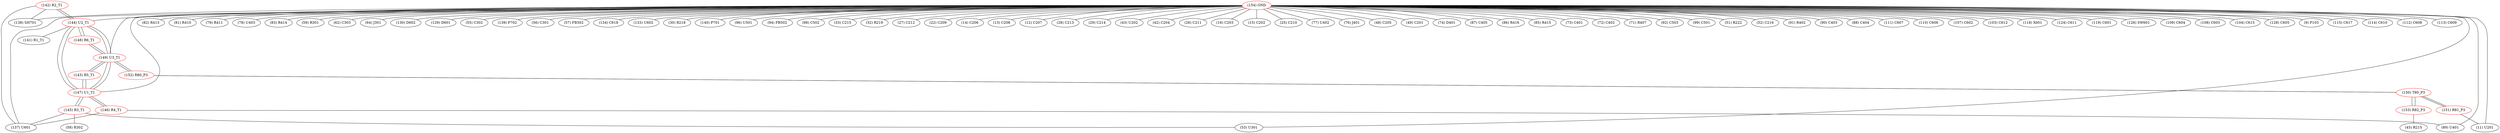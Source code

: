 graph {
	142 [label="(142) R2_T1" color=red]
	138 [label="(138) SH701"]
	137 [label="(137) U601"]
	144 [label="(144) U2_T1"]
	143 [label="(143) R5_T1" color=red]
	149 [label="(149) U3_T1"]
	147 [label="(147) U1_T1"]
	144 [label="(144) U2_T1" color=red]
	149 [label="(149) U3_T1"]
	147 [label="(147) U1_T1"]
	142 [label="(142) R2_T1"]
	141 [label="(141) R1_T1"]
	148 [label="(148) R6_T1"]
	145 [label="(145) R3_T1" color=red]
	53 [label="(53) U301"]
	137 [label="(137) U601"]
	58 [label="(58) R302"]
	147 [label="(147) U1_T1"]
	146 [label="(146) R4_T1" color=red]
	137 [label="(137) U601"]
	89 [label="(89) U401"]
	147 [label="(147) U1_T1"]
	147 [label="(147) U1_T1" color=red]
	146 [label="(146) R4_T1"]
	144 [label="(144) U2_T1"]
	149 [label="(149) U3_T1"]
	143 [label="(143) R5_T1"]
	145 [label="(145) R3_T1"]
	148 [label="(148) R6_T1" color=red]
	149 [label="(149) U3_T1"]
	144 [label="(144) U2_T1"]
	149 [label="(149) U3_T1" color=red]
	148 [label="(148) R6_T1"]
	143 [label="(143) R5_T1"]
	144 [label="(144) U2_T1"]
	147 [label="(147) U1_T1"]
	152 [label="(152) R80_P3"]
	150 [label="(150) T80_P3" color=red]
	151 [label="(151) R81_P3"]
	153 [label="(153) R82_P3"]
	152 [label="(152) R80_P3"]
	151 [label="(151) R81_P3" color=red]
	11 [label="(11) U201"]
	150 [label="(150) T80_P3"]
	152 [label="(152) R80_P3" color=red]
	149 [label="(149) U3_T1"]
	150 [label="(150) T80_P3"]
	153 [label="(153) R82_P3" color=red]
	45 [label="(45) R215"]
	150 [label="(150) T80_P3"]
	154 [label="(154) GND" color=red]
	82 [label="(82) R413"]
	81 [label="(81) R410"]
	79 [label="(79) R411"]
	78 [label="(78) U403"]
	138 [label="(138) SH701"]
	83 [label="(83) R414"]
	59 [label="(59) R301"]
	62 [label="(62) C303"]
	137 [label="(137) U601"]
	64 [label="(64) J301"]
	130 [label="(130) D602"]
	129 [label="(129) D601"]
	55 [label="(55) C302"]
	139 [label="(139) P702"]
	56 [label="(56) C301"]
	57 [label="(57) FB302"]
	53 [label="(53) U301"]
	134 [label="(134) C618"]
	133 [label="(133) U602"]
	30 [label="(30) R218"]
	140 [label="(140) P701"]
	96 [label="(96) U501"]
	94 [label="(94) FB502"]
	98 [label="(98) C502"]
	33 [label="(33) C215"]
	32 [label="(32) R219"]
	27 [label="(27) C212"]
	22 [label="(22) C209"]
	11 [label="(11) U201"]
	14 [label="(14) C206"]
	13 [label="(13) C208"]
	12 [label="(12) C207"]
	28 [label="(28) C213"]
	29 [label="(29) C214"]
	43 [label="(43) U202"]
	42 [label="(42) C204"]
	26 [label="(26) C211"]
	16 [label="(16) C203"]
	15 [label="(15) C202"]
	25 [label="(25) C210"]
	77 [label="(77) U402"]
	76 [label="(76) J401"]
	48 [label="(48) C205"]
	49 [label="(49) C201"]
	74 [label="(74) D401"]
	87 [label="(87) C405"]
	86 [label="(86) R416"]
	85 [label="(85) R415"]
	73 [label="(73) C401"]
	72 [label="(72) C402"]
	71 [label="(71) R407"]
	92 [label="(92) C503"]
	99 [label="(99) C501"]
	51 [label="(51) R222"]
	52 [label="(52) C216"]
	91 [label="(91) R402"]
	90 [label="(90) C403"]
	89 [label="(89) U401"]
	88 [label="(88) C404"]
	111 [label="(111) C607"]
	110 [label="(110) C606"]
	107 [label="(107) C602"]
	103 [label="(103) C612"]
	118 [label="(118) X601"]
	124 [label="(124) C611"]
	119 [label="(119) C601"]
	126 [label="(126) SW601"]
	109 [label="(109) C604"]
	108 [label="(108) C603"]
	104 [label="(104) C615"]
	128 [label="(128) C605"]
	9 [label="(9) P103"]
	115 [label="(115) C617"]
	114 [label="(114) C610"]
	112 [label="(112) C608"]
	113 [label="(113) C609"]
	149 [label="(149) U3_T1"]
	147 [label="(147) U1_T1"]
	144 [label="(144) U2_T1"]
	142 -- 138
	142 -- 137
	142 -- 144
	143 -- 149
	143 -- 147
	144 -- 149
	144 -- 147
	144 -- 142
	144 -- 141
	144 -- 148
	145 -- 53
	145 -- 137
	145 -- 58
	145 -- 147
	146 -- 137
	146 -- 89
	146 -- 147
	147 -- 146
	147 -- 144
	147 -- 149
	147 -- 143
	147 -- 145
	148 -- 149
	148 -- 144
	149 -- 148
	149 -- 143
	149 -- 144
	149 -- 147
	149 -- 152
	150 -- 151
	150 -- 153
	150 -- 152
	151 -- 11
	151 -- 150
	152 -- 149
	152 -- 150
	153 -- 45
	153 -- 150
	154 -- 82
	154 -- 81
	154 -- 79
	154 -- 78
	154 -- 138
	154 -- 83
	154 -- 59
	154 -- 62
	154 -- 137
	154 -- 64
	154 -- 130
	154 -- 129
	154 -- 55
	154 -- 139
	154 -- 56
	154 -- 57
	154 -- 53
	154 -- 134
	154 -- 133
	154 -- 30
	154 -- 140
	154 -- 96
	154 -- 94
	154 -- 98
	154 -- 33
	154 -- 32
	154 -- 27
	154 -- 22
	154 -- 11
	154 -- 14
	154 -- 13
	154 -- 12
	154 -- 28
	154 -- 29
	154 -- 43
	154 -- 42
	154 -- 26
	154 -- 16
	154 -- 15
	154 -- 25
	154 -- 77
	154 -- 76
	154 -- 48
	154 -- 49
	154 -- 74
	154 -- 87
	154 -- 86
	154 -- 85
	154 -- 73
	154 -- 72
	154 -- 71
	154 -- 92
	154 -- 99
	154 -- 51
	154 -- 52
	154 -- 91
	154 -- 90
	154 -- 89
	154 -- 88
	154 -- 111
	154 -- 110
	154 -- 107
	154 -- 103
	154 -- 118
	154 -- 124
	154 -- 119
	154 -- 126
	154 -- 109
	154 -- 108
	154 -- 104
	154 -- 128
	154 -- 9
	154 -- 115
	154 -- 114
	154 -- 112
	154 -- 113
	154 -- 149
	154 -- 147
	154 -- 144
}